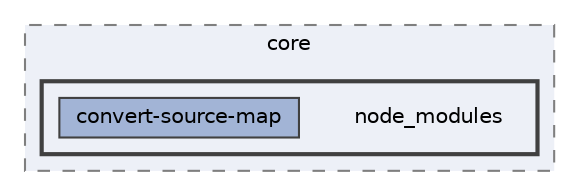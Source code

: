 digraph "pkiclassroomrescheduler/src/main/frontend/node_modules/@babel/core/node_modules"
{
 // LATEX_PDF_SIZE
  bgcolor="transparent";
  edge [fontname=Helvetica,fontsize=10,labelfontname=Helvetica,labelfontsize=10];
  node [fontname=Helvetica,fontsize=10,shape=box,height=0.2,width=0.4];
  compound=true
  subgraph clusterdir_00d4c8d8bbf3791bd4d0ca61cea06a78 {
    graph [ bgcolor="#edf0f7", pencolor="grey50", label="core", fontname=Helvetica,fontsize=10 style="filled,dashed", URL="dir_00d4c8d8bbf3791bd4d0ca61cea06a78.html",tooltip=""]
  subgraph clusterdir_68c37668dca4d3e94fbd8639305ac9e9 {
    graph [ bgcolor="#edf0f7", pencolor="grey25", label="", fontname=Helvetica,fontsize=10 style="filled,bold", URL="dir_68c37668dca4d3e94fbd8639305ac9e9.html",tooltip=""]
    dir_68c37668dca4d3e94fbd8639305ac9e9 [shape=plaintext, label="node_modules"];
  dir_6a1146d87f7885dc91f25c9de8195c83 [label="convert-source-map", fillcolor="#a2b4d6", color="grey25", style="filled", URL="dir_6a1146d87f7885dc91f25c9de8195c83.html",tooltip=""];
  }
  }
}
